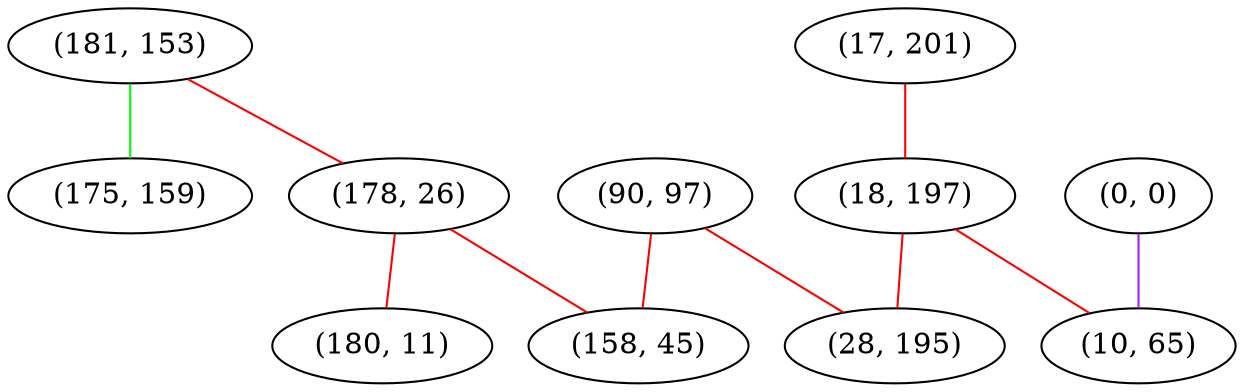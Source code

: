 graph "" {
"(181, 153)";
"(0, 0)";
"(17, 201)";
"(90, 97)";
"(18, 197)";
"(175, 159)";
"(28, 195)";
"(178, 26)";
"(180, 11)";
"(10, 65)";
"(158, 45)";
"(181, 153)" -- "(175, 159)"  [color=green, key=0, weight=2];
"(181, 153)" -- "(178, 26)"  [color=red, key=0, weight=1];
"(0, 0)" -- "(10, 65)"  [color=purple, key=0, weight=4];
"(17, 201)" -- "(18, 197)"  [color=red, key=0, weight=1];
"(90, 97)" -- "(158, 45)"  [color=red, key=0, weight=1];
"(90, 97)" -- "(28, 195)"  [color=red, key=0, weight=1];
"(18, 197)" -- "(28, 195)"  [color=red, key=0, weight=1];
"(18, 197)" -- "(10, 65)"  [color=red, key=0, weight=1];
"(178, 26)" -- "(180, 11)"  [color=red, key=0, weight=1];
"(178, 26)" -- "(158, 45)"  [color=red, key=0, weight=1];
}
